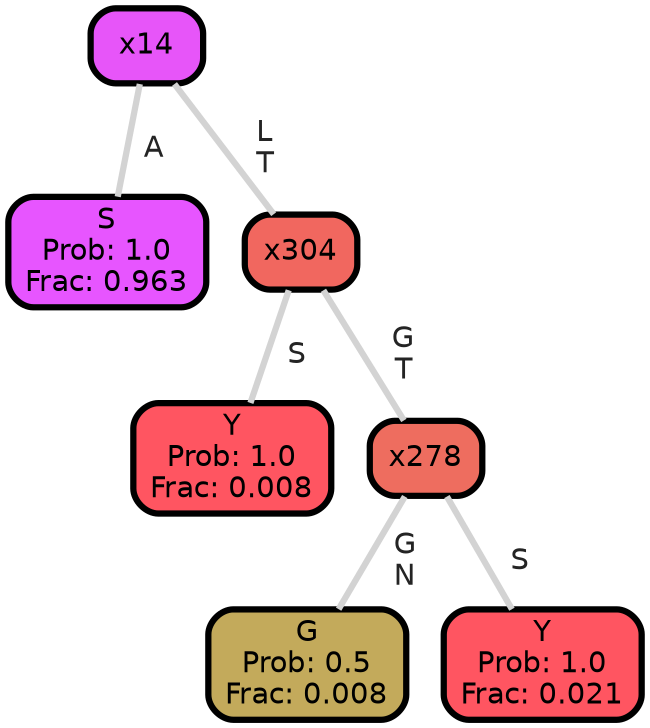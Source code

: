 graph Tree {
node [shape=box, style="filled, rounded",color="black",penwidth="3",fontcolor="black",                 fontname=helvetica] ;
graph [ranksep="0 equally", splines=straight,                 bgcolor=transparent, dpi=200] ;
edge [fontname=helvetica, fontweight=bold,fontcolor=grey14,color=lightgray] ;
0 [label="S
Prob: 1.0
Frac: 0.963", fillcolor="#e755ff"] ;
1 [label="x14", fillcolor="#e755f9"] ;
2 [label="Y
Prob: 1.0
Frac: 0.008", fillcolor="#ff5561"] ;
3 [label="x304", fillcolor="#f1675f"] ;
4 [label="G
Prob: 0.5
Frac: 0.008", fillcolor="#c3aa5b"] ;
5 [label="x278", fillcolor="#ee6d5f"] ;
6 [label="Y
Prob: 1.0
Frac: 0.021", fillcolor="#ff5561"] ;
1 -- 0 [label=" A",penwidth=3] ;
1 -- 3 [label=" L\n T",penwidth=3] ;
3 -- 2 [label=" S",penwidth=3] ;
3 -- 5 [label=" G\n T",penwidth=3] ;
5 -- 4 [label=" G\n N",penwidth=3] ;
5 -- 6 [label=" S",penwidth=3] ;
{rank = same;}}